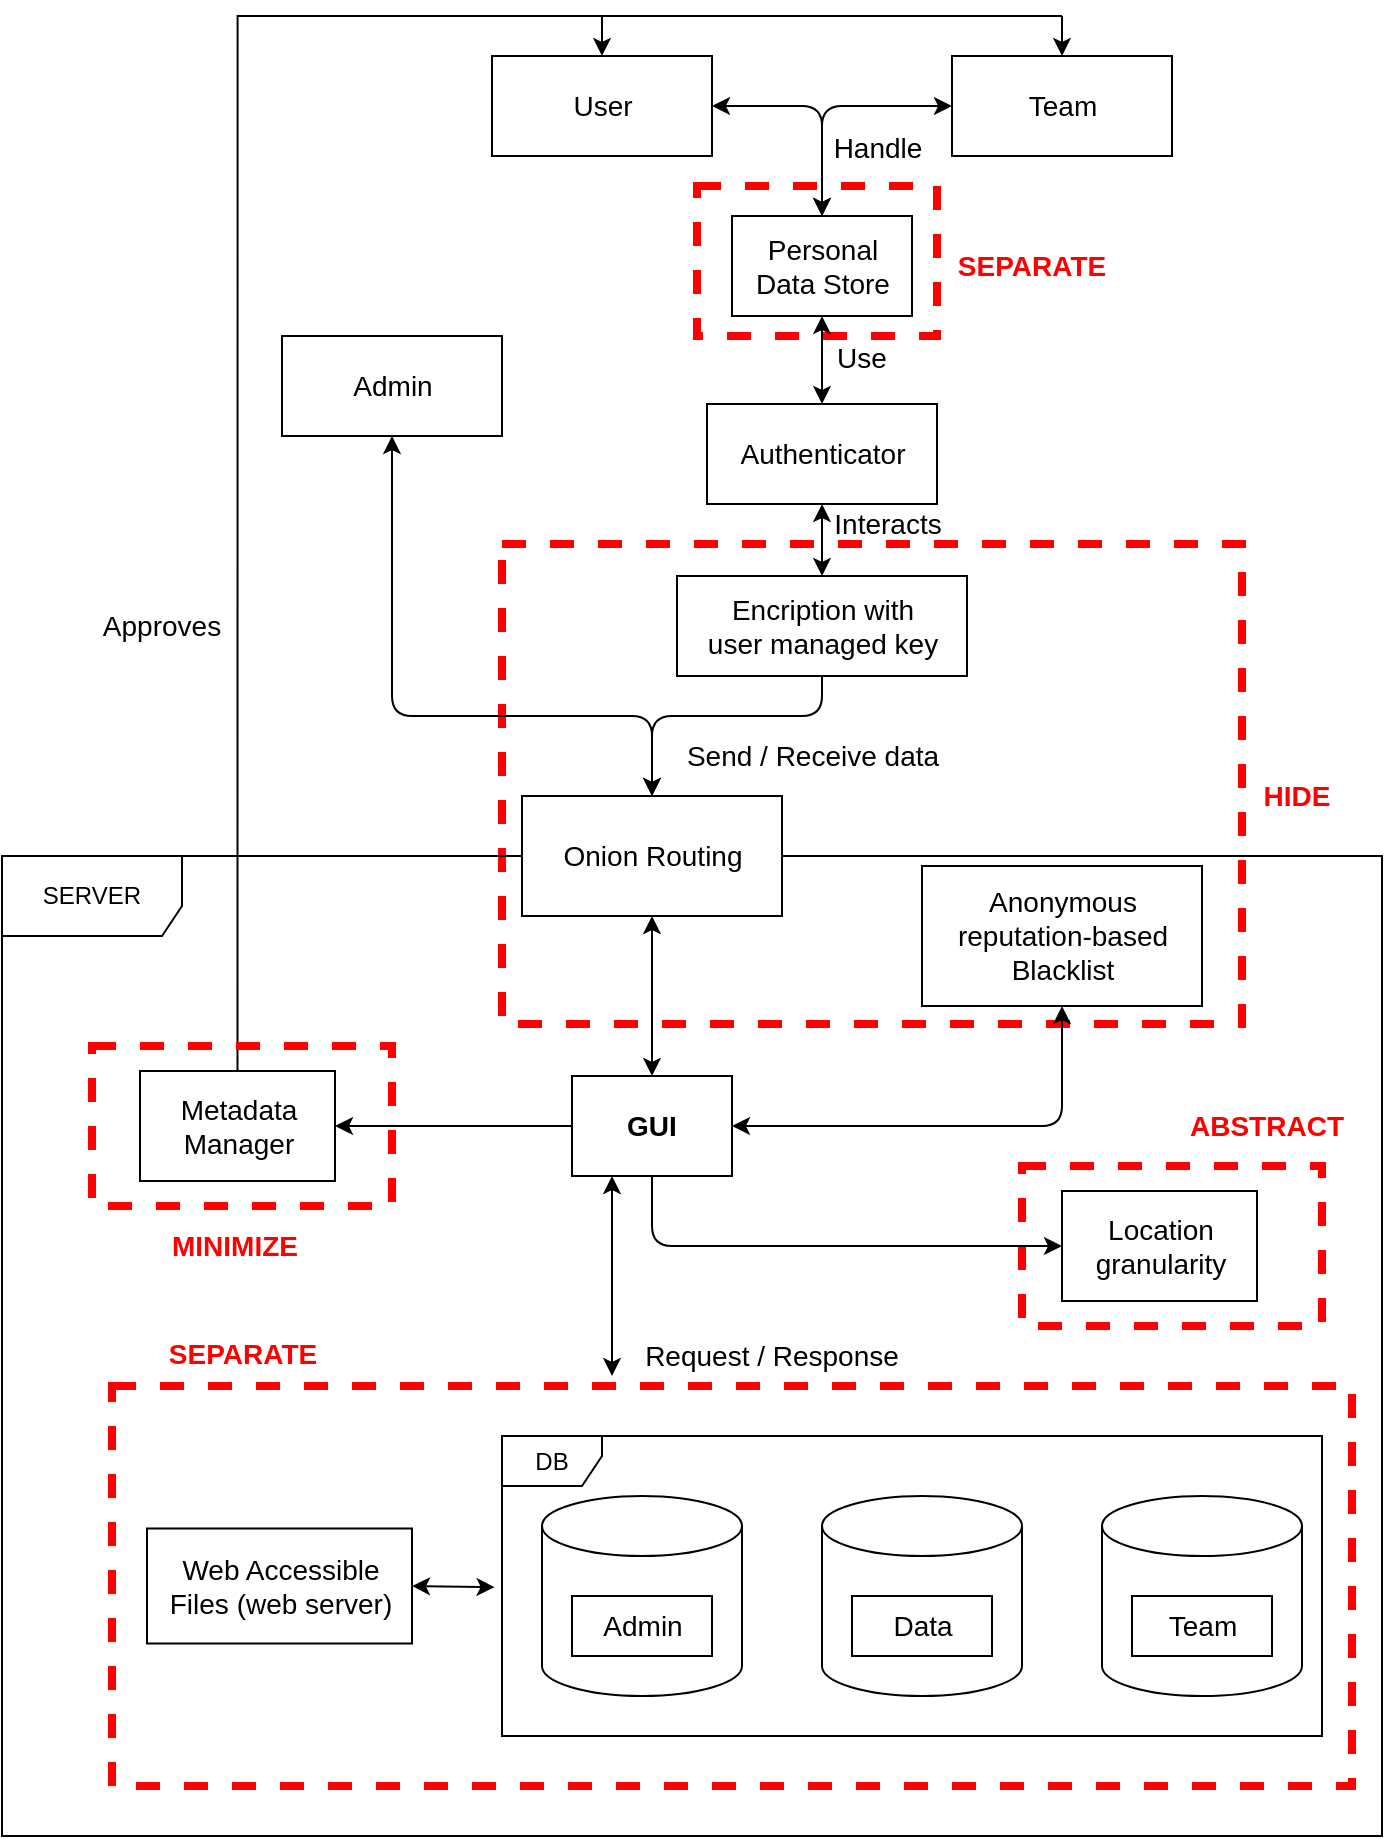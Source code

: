 <mxfile version="14.8.6" type="github" pages="2">
  <diagram id="YS19dX1pj8gQ7npMbOew" name="Page-1">
    <mxGraphModel dx="652" dy="423" grid="1" gridSize="10" guides="1" tooltips="1" connect="1" arrows="1" fold="1" page="1" pageScale="1" pageWidth="850" pageHeight="1100" math="0" shadow="0">
      <root>
        <mxCell id="0" />
        <mxCell id="1" parent="0" />
        <mxCell id="_d9M04DH2eVFDw5MNcZJ-53" value="" style="outlineConnect=0;html=1;whiteSpace=wrap;fontSize=12;fontStyle=0;verticalAlign=top;align=center;dashed=1;spacingTop=3;strokeWidth=4;fillColor=none;strokeColor=#FF0000;" parent="1" vertex="1">
          <mxGeometry x="185" y="705" width="620" height="200" as="geometry" />
        </mxCell>
        <mxCell id="_d9M04DH2eVFDw5MNcZJ-22" value="" style="outlineConnect=0;html=1;whiteSpace=wrap;fontSize=12;fontStyle=0;verticalAlign=top;align=center;dashed=1;spacingTop=3;strokeWidth=4;fillColor=none;strokeColor=#FF0000;" parent="1" vertex="1">
          <mxGeometry x="380" y="284" width="370" height="240" as="geometry" />
        </mxCell>
        <mxCell id="_d9M04DH2eVFDw5MNcZJ-17" value="" style="outlineConnect=0;html=1;whiteSpace=wrap;fontSize=12;fontStyle=0;verticalAlign=top;align=center;dashed=1;spacingTop=3;strokeWidth=4;fillColor=none;strokeColor=#FF0000;" parent="1" vertex="1">
          <mxGeometry x="477.5" y="105" width="120" height="75" as="geometry" />
        </mxCell>
        <mxCell id="9x1H_0t3VZo4HXwmnzUf-2" value="SERVER" style="shape=umlFrame;whiteSpace=wrap;html=1;width=90;height=40;" parent="1" vertex="1">
          <mxGeometry x="130" y="440" width="690" height="490" as="geometry" />
        </mxCell>
        <mxCell id="9x1H_0t3VZo4HXwmnzUf-1" value="" style="shape=cylinder3;whiteSpace=wrap;html=1;boundedLbl=1;backgroundOutline=1;size=15;" parent="1" vertex="1">
          <mxGeometry x="400" y="760" width="100" height="100" as="geometry" />
        </mxCell>
        <mxCell id="9x1H_0t3VZo4HXwmnzUf-6" value="&lt;font style=&quot;font-size: 14px&quot;&gt;Team&lt;/font&gt;" style="html=1;" parent="1" vertex="1">
          <mxGeometry x="605" y="40" width="110" height="50" as="geometry" />
        </mxCell>
        <mxCell id="9x1H_0t3VZo4HXwmnzUf-7" value="&lt;font style=&quot;font-size: 14px&quot;&gt;Onion Routing&lt;/font&gt;" style="html=1;" parent="1" vertex="1">
          <mxGeometry x="390" y="410" width="130" height="60" as="geometry" />
        </mxCell>
        <mxCell id="9x1H_0t3VZo4HXwmnzUf-8" value="" style="shape=cylinder3;whiteSpace=wrap;html=1;boundedLbl=1;backgroundOutline=1;size=15;" parent="1" vertex="1">
          <mxGeometry x="680" y="760" width="100" height="100" as="geometry" />
        </mxCell>
        <mxCell id="9x1H_0t3VZo4HXwmnzUf-9" value="&lt;font style=&quot;font-size: 14px&quot;&gt;Admin&lt;/font&gt;" style="html=1;" parent="1" vertex="1">
          <mxGeometry x="415" y="810" width="70" height="30" as="geometry" />
        </mxCell>
        <mxCell id="9x1H_0t3VZo4HXwmnzUf-10" value="" style="shape=cylinder3;whiteSpace=wrap;html=1;boundedLbl=1;backgroundOutline=1;size=15;" parent="1" vertex="1">
          <mxGeometry x="540" y="760" width="100" height="100" as="geometry" />
        </mxCell>
        <mxCell id="9x1H_0t3VZo4HXwmnzUf-11" value="&lt;font style=&quot;font-size: 14px&quot;&gt;Data&lt;/font&gt;" style="html=1;" parent="1" vertex="1">
          <mxGeometry x="555" y="810" width="70" height="30" as="geometry" />
        </mxCell>
        <mxCell id="9x1H_0t3VZo4HXwmnzUf-12" value="&lt;font style=&quot;font-size: 14px&quot;&gt;Team&lt;/font&gt;" style="html=1;" parent="1" vertex="1">
          <mxGeometry x="695" y="810" width="70" height="30" as="geometry" />
        </mxCell>
        <mxCell id="9x1H_0t3VZo4HXwmnzUf-13" value="&lt;font style=&quot;font-size: 14px&quot;&gt;Personal&lt;br&gt;Data Store&lt;/font&gt;" style="html=1;" parent="1" vertex="1">
          <mxGeometry x="495" y="120" width="90" height="50" as="geometry" />
        </mxCell>
        <mxCell id="9x1H_0t3VZo4HXwmnzUf-15" value="&lt;font style=&quot;font-size: 14px&quot;&gt;Handle&lt;/font&gt;" style="text;html=1;strokeColor=none;fillColor=none;align=center;verticalAlign=middle;whiteSpace=wrap;rounded=0;" parent="1" vertex="1">
          <mxGeometry x="548" y="76" width="40" height="20" as="geometry" />
        </mxCell>
        <mxCell id="9x1H_0t3VZo4HXwmnzUf-17" value="&lt;font style=&quot;font-size: 14px&quot;&gt;Anonymous&lt;br&gt;reputation-based&lt;br&gt;Blacklist&lt;/font&gt;" style="html=1;" parent="1" vertex="1">
          <mxGeometry x="590" y="445" width="140" height="70" as="geometry" />
        </mxCell>
        <mxCell id="9x1H_0t3VZo4HXwmnzUf-20" value="&lt;font style=&quot;font-size: 14px&quot;&gt;User&lt;/font&gt;" style="html=1;" parent="1" vertex="1">
          <mxGeometry x="375" y="40" width="110" height="50" as="geometry" />
        </mxCell>
        <mxCell id="_d9M04DH2eVFDw5MNcZJ-36" style="edgeStyle=orthogonalEdgeStyle;rounded=0;orthogonalLoop=1;jettySize=auto;html=1;exitX=0;exitY=0.5;exitDx=0;exitDy=0;" parent="1" source="9x1H_0t3VZo4HXwmnzUf-21" target="_d9M04DH2eVFDw5MNcZJ-35" edge="1">
          <mxGeometry relative="1" as="geometry" />
        </mxCell>
        <mxCell id="9x1H_0t3VZo4HXwmnzUf-21" value="&lt;font style=&quot;font-size: 14px&quot;&gt;&lt;b&gt;GUI&lt;/b&gt;&lt;/font&gt;" style="rounded=0;whiteSpace=wrap;html=1;" parent="1" vertex="1">
          <mxGeometry x="415" y="550" width="80" height="50" as="geometry" />
        </mxCell>
        <mxCell id="9x1H_0t3VZo4HXwmnzUf-23" value="&lt;font style=&quot;font-size: 14px&quot;&gt;Use&lt;/font&gt;" style="text;html=1;strokeColor=none;fillColor=none;align=center;verticalAlign=middle;whiteSpace=wrap;rounded=0;" parent="1" vertex="1">
          <mxGeometry x="540" y="181" width="40" height="20" as="geometry" />
        </mxCell>
        <mxCell id="9x1H_0t3VZo4HXwmnzUf-24" value="&lt;font style=&quot;font-size: 14px&quot;&gt;Admin&lt;/font&gt;" style="html=1;" parent="1" vertex="1">
          <mxGeometry x="270" y="180" width="110" height="50" as="geometry" />
        </mxCell>
        <mxCell id="_d9M04DH2eVFDw5MNcZJ-2" value="&lt;span style=&quot;font-size: 14px&quot;&gt;Authenticator&lt;/span&gt;" style="html=1;" parent="1" vertex="1">
          <mxGeometry x="482.5" y="214" width="115" height="50" as="geometry" />
        </mxCell>
        <mxCell id="_d9M04DH2eVFDw5MNcZJ-6" value="&lt;font style=&quot;font-size: 14px&quot;&gt;Interacts&lt;/font&gt;" style="text;html=1;strokeColor=none;fillColor=none;align=center;verticalAlign=middle;whiteSpace=wrap;rounded=0;" parent="1" vertex="1">
          <mxGeometry x="532.5" y="264" width="80" height="20" as="geometry" />
        </mxCell>
        <mxCell id="_d9M04DH2eVFDw5MNcZJ-14" value="&lt;font color=&quot;#ff0000&quot; size=&quot;1&quot;&gt;&lt;b style=&quot;font-size: 14px&quot;&gt;HIDE&lt;/b&gt;&lt;/font&gt;" style="text;html=1;strokeColor=none;fillColor=none;align=center;verticalAlign=middle;whiteSpace=wrap;rounded=0;dashed=1;" parent="1" vertex="1">
          <mxGeometry x="750" y="400" width="55" height="20" as="geometry" />
        </mxCell>
        <mxCell id="_d9M04DH2eVFDw5MNcZJ-16" value="&lt;font color=&quot;#ff0000&quot; size=&quot;1&quot;&gt;&lt;b style=&quot;font-size: 14px&quot;&gt;ABSTRACT&lt;/b&gt;&lt;/font&gt;" style="text;html=1;strokeColor=none;fillColor=none;align=center;verticalAlign=middle;whiteSpace=wrap;rounded=0;dashed=1;" parent="1" vertex="1">
          <mxGeometry x="715" y="565" width="95" height="20" as="geometry" />
        </mxCell>
        <mxCell id="_d9M04DH2eVFDw5MNcZJ-18" value="&lt;font color=&quot;#ff0000&quot; size=&quot;1&quot;&gt;&lt;b style=&quot;font-size: 14px&quot;&gt;SEPARATE&lt;/b&gt;&lt;/font&gt;" style="text;html=1;strokeColor=none;fillColor=none;align=center;verticalAlign=middle;whiteSpace=wrap;rounded=0;dashed=1;" parent="1" vertex="1">
          <mxGeometry x="610" y="135" width="70" height="20" as="geometry" />
        </mxCell>
        <mxCell id="9x1H_0t3VZo4HXwmnzUf-3" value="&lt;font style=&quot;font-size: 14px&quot;&gt;Encription with&lt;br&gt;user managed key&lt;/font&gt;" style="html=1;" parent="1" vertex="1">
          <mxGeometry x="467.5" y="300" width="145" height="50" as="geometry" />
        </mxCell>
        <mxCell id="_d9M04DH2eVFDw5MNcZJ-15" value="" style="outlineConnect=0;html=1;whiteSpace=wrap;fontSize=12;fontStyle=0;verticalAlign=top;align=center;dashed=1;spacingTop=3;strokeWidth=4;fillColor=none;strokeColor=#FF0000;" parent="1" vertex="1">
          <mxGeometry x="640" y="595" width="150" height="80" as="geometry" />
        </mxCell>
        <mxCell id="_d9M04DH2eVFDw5MNcZJ-12" value="&lt;span style=&quot;font-size: 14px&quot;&gt;Location&lt;br&gt;granularity&lt;/span&gt;" style="html=1;" parent="1" vertex="1">
          <mxGeometry x="660" y="607.5" width="97.5" height="55" as="geometry" />
        </mxCell>
        <mxCell id="_d9M04DH2eVFDw5MNcZJ-32" value="" style="endArrow=classic;startArrow=classic;html=1;entryX=0.5;entryY=1;entryDx=0;entryDy=0;exitX=0.5;exitY=0;exitDx=0;exitDy=0;" parent="1" source="9x1H_0t3VZo4HXwmnzUf-21" target="9x1H_0t3VZo4HXwmnzUf-7" edge="1">
          <mxGeometry width="50" height="50" relative="1" as="geometry">
            <mxPoint x="500" y="510" as="sourcePoint" />
            <mxPoint x="500" y="500" as="targetPoint" />
          </mxGeometry>
        </mxCell>
        <mxCell id="_d9M04DH2eVFDw5MNcZJ-33" value="" style="endArrow=classic;startArrow=classic;html=1;entryX=0.5;entryY=1;entryDx=0;entryDy=0;exitX=1;exitY=0.5;exitDx=0;exitDy=0;" parent="1" source="9x1H_0t3VZo4HXwmnzUf-21" target="9x1H_0t3VZo4HXwmnzUf-17" edge="1">
          <mxGeometry width="50" height="50" relative="1" as="geometry">
            <mxPoint x="620" y="630" as="sourcePoint" />
            <mxPoint x="670" y="580" as="targetPoint" />
            <Array as="points">
              <mxPoint x="660" y="575" />
            </Array>
          </mxGeometry>
        </mxCell>
        <mxCell id="_d9M04DH2eVFDw5MNcZJ-39" style="edgeStyle=orthogonalEdgeStyle;rounded=0;orthogonalLoop=1;jettySize=auto;html=1;exitX=0.5;exitY=0;exitDx=0;exitDy=0;entryX=0.5;entryY=0;entryDx=0;entryDy=0;" parent="1" source="_d9M04DH2eVFDw5MNcZJ-35" target="9x1H_0t3VZo4HXwmnzUf-20" edge="1">
          <mxGeometry relative="1" as="geometry">
            <Array as="points">
              <mxPoint x="248" y="20" />
              <mxPoint x="430" y="20" />
            </Array>
          </mxGeometry>
        </mxCell>
        <mxCell id="_d9M04DH2eVFDw5MNcZJ-35" value="&lt;span style=&quot;font-size: 14px&quot;&gt;Metadata&lt;br&gt;Manager&lt;br&gt;&lt;/span&gt;" style="html=1;" parent="1" vertex="1">
          <mxGeometry x="199" y="547.5" width="97.5" height="55" as="geometry" />
        </mxCell>
        <mxCell id="_d9M04DH2eVFDw5MNcZJ-41" value="" style="endArrow=none;html=1;" parent="1" edge="1">
          <mxGeometry width="50" height="50" relative="1" as="geometry">
            <mxPoint x="660" y="20" as="sourcePoint" />
            <mxPoint x="430" y="20" as="targetPoint" />
          </mxGeometry>
        </mxCell>
        <mxCell id="_d9M04DH2eVFDw5MNcZJ-42" value="" style="endArrow=classic;html=1;entryX=0.5;entryY=0;entryDx=0;entryDy=0;" parent="1" target="9x1H_0t3VZo4HXwmnzUf-6" edge="1">
          <mxGeometry width="50" height="50" relative="1" as="geometry">
            <mxPoint x="660" y="20" as="sourcePoint" />
            <mxPoint x="550" y="120" as="targetPoint" />
          </mxGeometry>
        </mxCell>
        <mxCell id="_d9M04DH2eVFDw5MNcZJ-44" value="" style="outlineConnect=0;html=1;whiteSpace=wrap;fontSize=12;fontStyle=0;verticalAlign=top;align=center;dashed=1;spacingTop=3;strokeWidth=4;fillColor=none;strokeColor=#FF0000;" parent="1" vertex="1">
          <mxGeometry x="175" y="535" width="150" height="80" as="geometry" />
        </mxCell>
        <mxCell id="_d9M04DH2eVFDw5MNcZJ-45" value="&lt;font color=&quot;#ff0000&quot; size=&quot;1&quot;&gt;&lt;b style=&quot;font-size: 14px&quot;&gt;MINIMIZE&lt;/b&gt;&lt;/font&gt;" style="text;html=1;strokeColor=none;fillColor=none;align=center;verticalAlign=middle;whiteSpace=wrap;rounded=0;dashed=1;" parent="1" vertex="1">
          <mxGeometry x="199" y="625" width="95" height="20" as="geometry" />
        </mxCell>
        <mxCell id="_d9M04DH2eVFDw5MNcZJ-47" value="&lt;span style=&quot;font-size: 14px&quot;&gt;Web Accessible&lt;br&gt;Files (web server)&lt;br&gt;&lt;/span&gt;" style="html=1;" parent="1" vertex="1">
          <mxGeometry x="202.5" y="776.25" width="132.5" height="57.5" as="geometry" />
        </mxCell>
        <mxCell id="_d9M04DH2eVFDw5MNcZJ-52" value="" style="endArrow=classic;html=1;exitX=0.5;exitY=1;exitDx=0;exitDy=0;entryX=0;entryY=0.5;entryDx=0;entryDy=0;" parent="1" source="9x1H_0t3VZo4HXwmnzUf-21" target="_d9M04DH2eVFDw5MNcZJ-12" edge="1">
          <mxGeometry width="50" height="50" relative="1" as="geometry">
            <mxPoint x="530" y="610" as="sourcePoint" />
            <mxPoint x="580" y="560" as="targetPoint" />
            <Array as="points">
              <mxPoint x="455" y="635" />
            </Array>
          </mxGeometry>
        </mxCell>
        <mxCell id="_d9M04DH2eVFDw5MNcZJ-55" value="&lt;font color=&quot;#ff0000&quot; size=&quot;1&quot;&gt;&lt;b style=&quot;font-size: 14px&quot;&gt;SEPARATE&lt;/b&gt;&lt;/font&gt;" style="text;html=1;strokeColor=none;fillColor=none;align=center;verticalAlign=middle;whiteSpace=wrap;rounded=0;dashed=1;" parent="1" vertex="1">
          <mxGeometry x="202.5" y="679" width="95" height="20" as="geometry" />
        </mxCell>
        <mxCell id="_d9M04DH2eVFDw5MNcZJ-56" style="edgeStyle=orthogonalEdgeStyle;rounded=0;orthogonalLoop=1;jettySize=auto;html=1;exitX=0.5;exitY=1;exitDx=0;exitDy=0;" parent="1" source="9x1H_0t3VZo4HXwmnzUf-21" target="9x1H_0t3VZo4HXwmnzUf-21" edge="1">
          <mxGeometry relative="1" as="geometry" />
        </mxCell>
        <mxCell id="_d9M04DH2eVFDw5MNcZJ-59" value="&lt;span style=&quot;font-size: 14px&quot;&gt;Request / Response&lt;/span&gt;" style="text;html=1;strokeColor=none;fillColor=none;align=center;verticalAlign=middle;whiteSpace=wrap;rounded=0;" parent="1" vertex="1">
          <mxGeometry x="440" y="680" width="150" height="20" as="geometry" />
        </mxCell>
        <mxCell id="_d9M04DH2eVFDw5MNcZJ-61" value="&lt;font style=&quot;font-size: 14px&quot;&gt;Approves&lt;/font&gt;" style="text;html=1;strokeColor=none;fillColor=none;align=center;verticalAlign=middle;whiteSpace=wrap;rounded=0;" parent="1" vertex="1">
          <mxGeometry x="170" y="315" width="80" height="20" as="geometry" />
        </mxCell>
        <mxCell id="_d9M04DH2eVFDw5MNcZJ-63" value="" style="endArrow=classic;startArrow=classic;html=1;entryX=0.25;entryY=1;entryDx=0;entryDy=0;" parent="1" target="9x1H_0t3VZo4HXwmnzUf-21" edge="1">
          <mxGeometry width="50" height="50" relative="1" as="geometry">
            <mxPoint x="435" y="700" as="sourcePoint" />
            <mxPoint x="400" y="640" as="targetPoint" />
          </mxGeometry>
        </mxCell>
        <mxCell id="_d9M04DH2eVFDw5MNcZJ-66" value="DB" style="shape=umlFrame;whiteSpace=wrap;html=1;width=50;height=25;" parent="1" vertex="1">
          <mxGeometry x="380" y="730" width="410" height="150" as="geometry" />
        </mxCell>
        <mxCell id="_d9M04DH2eVFDw5MNcZJ-67" value="" style="endArrow=classic;startArrow=classic;html=1;entryX=1;entryY=0.5;entryDx=0;entryDy=0;exitX=-0.009;exitY=0.504;exitDx=0;exitDy=0;exitPerimeter=0;" parent="1" source="_d9M04DH2eVFDw5MNcZJ-66" target="_d9M04DH2eVFDw5MNcZJ-47" edge="1">
          <mxGeometry width="50" height="50" relative="1" as="geometry">
            <mxPoint x="530" y="710" as="sourcePoint" />
            <mxPoint x="580" y="660" as="targetPoint" />
          </mxGeometry>
        </mxCell>
        <mxCell id="Q0nxOfmYJq4fi4KcC9MJ-5" value="" style="endArrow=classic;startArrow=classic;html=1;entryX=0.5;entryY=1;entryDx=0;entryDy=0;exitX=0.5;exitY=0;exitDx=0;exitDy=0;" edge="1" parent="1" source="9x1H_0t3VZo4HXwmnzUf-7" target="9x1H_0t3VZo4HXwmnzUf-24">
          <mxGeometry width="50" height="50" relative="1" as="geometry">
            <mxPoint x="280" y="340" as="sourcePoint" />
            <mxPoint x="330" y="290" as="targetPoint" />
            <Array as="points">
              <mxPoint x="455" y="370" />
              <mxPoint x="325" y="370" />
            </Array>
          </mxGeometry>
        </mxCell>
        <mxCell id="Q0nxOfmYJq4fi4KcC9MJ-6" value="&lt;font style=&quot;font-size: 14px&quot;&gt;Send / Receive data&lt;/font&gt;" style="text;html=1;strokeColor=none;fillColor=none;align=center;verticalAlign=middle;whiteSpace=wrap;rounded=0;" vertex="1" parent="1">
          <mxGeometry x="457.5" y="380" width="155" height="20" as="geometry" />
        </mxCell>
        <mxCell id="Q0nxOfmYJq4fi4KcC9MJ-7" value="" style="endArrow=classic;html=1;exitX=0.5;exitY=1;exitDx=0;exitDy=0;" edge="1" parent="1" source="9x1H_0t3VZo4HXwmnzUf-3">
          <mxGeometry width="50" height="50" relative="1" as="geometry">
            <mxPoint x="450" y="260" as="sourcePoint" />
            <mxPoint x="455" y="410" as="targetPoint" />
            <Array as="points">
              <mxPoint x="540" y="370" />
              <mxPoint x="455" y="370" />
            </Array>
          </mxGeometry>
        </mxCell>
        <mxCell id="Q0nxOfmYJq4fi4KcC9MJ-10" value="" style="endArrow=classic;startArrow=classic;html=1;entryX=1;entryY=0.5;entryDx=0;entryDy=0;exitX=0.5;exitY=0;exitDx=0;exitDy=0;" edge="1" parent="1" source="9x1H_0t3VZo4HXwmnzUf-13" target="9x1H_0t3VZo4HXwmnzUf-20">
          <mxGeometry width="50" height="50" relative="1" as="geometry">
            <mxPoint x="400" y="180" as="sourcePoint" />
            <mxPoint x="450" y="130" as="targetPoint" />
            <Array as="points">
              <mxPoint x="540" y="65" />
            </Array>
          </mxGeometry>
        </mxCell>
        <mxCell id="Q0nxOfmYJq4fi4KcC9MJ-11" value="" style="endArrow=classic;startArrow=classic;html=1;exitX=0;exitY=0.5;exitDx=0;exitDy=0;" edge="1" parent="1" source="9x1H_0t3VZo4HXwmnzUf-6">
          <mxGeometry width="50" height="50" relative="1" as="geometry">
            <mxPoint x="495" y="75.0" as="sourcePoint" />
            <mxPoint x="540" y="120" as="targetPoint" />
            <Array as="points">
              <mxPoint x="540" y="65" />
            </Array>
          </mxGeometry>
        </mxCell>
        <mxCell id="Q0nxOfmYJq4fi4KcC9MJ-12" value="" style="endArrow=classic;startArrow=classic;html=1;entryX=0.5;entryY=1;entryDx=0;entryDy=0;exitX=0.5;exitY=0;exitDx=0;exitDy=0;" edge="1" parent="1" source="_d9M04DH2eVFDw5MNcZJ-2" target="9x1H_0t3VZo4HXwmnzUf-13">
          <mxGeometry width="50" height="50" relative="1" as="geometry">
            <mxPoint x="410" y="230" as="sourcePoint" />
            <mxPoint x="460" y="180" as="targetPoint" />
          </mxGeometry>
        </mxCell>
        <mxCell id="Q0nxOfmYJq4fi4KcC9MJ-13" value="" style="endArrow=classic;startArrow=classic;html=1;entryX=0.5;entryY=1;entryDx=0;entryDy=0;exitX=0.5;exitY=0;exitDx=0;exitDy=0;" edge="1" parent="1" source="9x1H_0t3VZo4HXwmnzUf-3" target="_d9M04DH2eVFDw5MNcZJ-2">
          <mxGeometry width="50" height="50" relative="1" as="geometry">
            <mxPoint x="390" y="180" as="sourcePoint" />
            <mxPoint x="440" y="130" as="targetPoint" />
          </mxGeometry>
        </mxCell>
      </root>
    </mxGraphModel>
  </diagram>
  <diagram id="NkYS_Z1H_qbWjJAhmAsN" name="Page-2">
    <mxGraphModel dx="920" dy="596" grid="1" gridSize="10" guides="1" tooltips="1" connect="1" arrows="1" fold="1" page="1" pageScale="1" pageWidth="850" pageHeight="1100" math="0" shadow="0">
      <root>
        <mxCell id="6tT8eFnmWyRCT3pd-sS8-0" />
        <mxCell id="6tT8eFnmWyRCT3pd-sS8-1" parent="6tT8eFnmWyRCT3pd-sS8-0" />
        <mxCell id="6tT8eFnmWyRCT3pd-sS8-2" value="" style="outlineConnect=0;html=1;whiteSpace=wrap;fontSize=12;fontStyle=0;verticalAlign=top;align=center;dashed=1;spacingTop=3;strokeWidth=4;fillColor=none;strokeColor=#FF0000;" parent="6tT8eFnmWyRCT3pd-sS8-1" vertex="1">
          <mxGeometry x="185" y="705" width="620" height="200" as="geometry" />
        </mxCell>
        <mxCell id="6tT8eFnmWyRCT3pd-sS8-4" value="" style="outlineConnect=0;html=1;whiteSpace=wrap;fontSize=12;fontStyle=0;verticalAlign=top;align=center;dashed=1;spacingTop=3;strokeWidth=4;fillColor=none;strokeColor=#FF0000;" parent="6tT8eFnmWyRCT3pd-sS8-1" vertex="1">
          <mxGeometry x="450" y="105" width="180" height="165" as="geometry" />
        </mxCell>
        <mxCell id="6tT8eFnmWyRCT3pd-sS8-5" value="SERVER" style="shape=umlFrame;whiteSpace=wrap;html=1;width=90;height=40;" parent="6tT8eFnmWyRCT3pd-sS8-1" vertex="1">
          <mxGeometry x="130" y="440" width="690" height="490" as="geometry" />
        </mxCell>
        <mxCell id="6tT8eFnmWyRCT3pd-sS8-6" value="" style="shape=cylinder3;whiteSpace=wrap;html=1;boundedLbl=1;backgroundOutline=1;size=15;" parent="6tT8eFnmWyRCT3pd-sS8-1" vertex="1">
          <mxGeometry x="400" y="760" width="100" height="100" as="geometry" />
        </mxCell>
        <mxCell id="6tT8eFnmWyRCT3pd-sS8-9" value="&lt;font style=&quot;font-size: 14px&quot;&gt;Team&lt;/font&gt;" style="html=1;" parent="6tT8eFnmWyRCT3pd-sS8-1" vertex="1">
          <mxGeometry x="605" y="40" width="110" height="50" as="geometry" />
        </mxCell>
        <mxCell id="6tT8eFnmWyRCT3pd-sS8-11" value="" style="shape=cylinder3;whiteSpace=wrap;html=1;boundedLbl=1;backgroundOutline=1;size=15;" parent="6tT8eFnmWyRCT3pd-sS8-1" vertex="1">
          <mxGeometry x="680" y="760" width="100" height="100" as="geometry" />
        </mxCell>
        <mxCell id="6tT8eFnmWyRCT3pd-sS8-12" value="&lt;font style=&quot;font-size: 14px&quot;&gt;Admin&lt;/font&gt;" style="html=1;" parent="6tT8eFnmWyRCT3pd-sS8-1" vertex="1">
          <mxGeometry x="415" y="810" width="70" height="30" as="geometry" />
        </mxCell>
        <mxCell id="6tT8eFnmWyRCT3pd-sS8-13" value="" style="shape=cylinder3;whiteSpace=wrap;html=1;boundedLbl=1;backgroundOutline=1;size=15;" parent="6tT8eFnmWyRCT3pd-sS8-1" vertex="1">
          <mxGeometry x="540" y="760" width="100" height="100" as="geometry" />
        </mxCell>
        <mxCell id="6tT8eFnmWyRCT3pd-sS8-14" value="&lt;font style=&quot;font-size: 14px&quot;&gt;Data&lt;/font&gt;" style="html=1;" parent="6tT8eFnmWyRCT3pd-sS8-1" vertex="1">
          <mxGeometry x="555" y="810" width="70" height="30" as="geometry" />
        </mxCell>
        <mxCell id="6tT8eFnmWyRCT3pd-sS8-15" value="&lt;font style=&quot;font-size: 14px&quot;&gt;Team&lt;/font&gt;" style="html=1;" parent="6tT8eFnmWyRCT3pd-sS8-1" vertex="1">
          <mxGeometry x="695" y="810" width="70" height="30" as="geometry" />
        </mxCell>
        <mxCell id="6tT8eFnmWyRCT3pd-sS8-17" value="&lt;font style=&quot;font-size: 14px&quot;&gt;Personal&lt;br&gt;Data Store&lt;/font&gt;" style="html=1;" parent="6tT8eFnmWyRCT3pd-sS8-1" vertex="1">
          <mxGeometry x="495" y="120" width="90" height="50" as="geometry" />
        </mxCell>
        <mxCell id="6tT8eFnmWyRCT3pd-sS8-18" value="&lt;font style=&quot;font-size: 14px&quot;&gt;Handle&lt;/font&gt;" style="text;html=1;strokeColor=none;fillColor=none;align=center;verticalAlign=middle;whiteSpace=wrap;rounded=0;" parent="6tT8eFnmWyRCT3pd-sS8-1" vertex="1">
          <mxGeometry x="548" y="76" width="40" height="20" as="geometry" />
        </mxCell>
        <mxCell id="6tT8eFnmWyRCT3pd-sS8-19" value="&lt;font style=&quot;font-size: 14px&quot;&gt;Send / Receive data&lt;/font&gt;" style="text;html=1;strokeColor=none;fillColor=none;align=center;verticalAlign=middle;whiteSpace=wrap;rounded=0;" parent="6tT8eFnmWyRCT3pd-sS8-1" vertex="1">
          <mxGeometry x="452.5" y="400" width="160" height="20" as="geometry" />
        </mxCell>
        <mxCell id="6tT8eFnmWyRCT3pd-sS8-20" value="&lt;span style=&quot;font-size: 14px&quot;&gt;Unusual Activities&lt;/span&gt;" style="html=1;" parent="6tT8eFnmWyRCT3pd-sS8-1" vertex="1">
          <mxGeometry x="597.5" y="460" width="130" height="55" as="geometry" />
        </mxCell>
        <mxCell id="6tT8eFnmWyRCT3pd-sS8-22" value="&lt;font style=&quot;font-size: 14px&quot;&gt;User&lt;/font&gt;" style="html=1;" parent="6tT8eFnmWyRCT3pd-sS8-1" vertex="1">
          <mxGeometry x="375" y="40" width="110" height="50" as="geometry" />
        </mxCell>
        <mxCell id="6tT8eFnmWyRCT3pd-sS8-23" style="edgeStyle=orthogonalEdgeStyle;rounded=0;orthogonalLoop=1;jettySize=auto;html=1;exitX=0;exitY=0.5;exitDx=0;exitDy=0;" parent="6tT8eFnmWyRCT3pd-sS8-1" source="6tT8eFnmWyRCT3pd-sS8-24" target="6tT8eFnmWyRCT3pd-sS8-42" edge="1">
          <mxGeometry relative="1" as="geometry" />
        </mxCell>
        <mxCell id="6tT8eFnmWyRCT3pd-sS8-24" value="&lt;font style=&quot;font-size: 14px&quot;&gt;&lt;b&gt;GUI&lt;/b&gt;&lt;/font&gt;" style="rounded=0;whiteSpace=wrap;html=1;" parent="6tT8eFnmWyRCT3pd-sS8-1" vertex="1">
          <mxGeometry x="415" y="550" width="80" height="50" as="geometry" />
        </mxCell>
        <mxCell id="6tT8eFnmWyRCT3pd-sS8-25" value="&lt;font style=&quot;font-size: 14px&quot;&gt;Use&lt;/font&gt;" style="text;html=1;strokeColor=none;fillColor=none;align=center;verticalAlign=middle;whiteSpace=wrap;rounded=0;" parent="6tT8eFnmWyRCT3pd-sS8-1" vertex="1">
          <mxGeometry x="540" y="181" width="40" height="20" as="geometry" />
        </mxCell>
        <mxCell id="6tT8eFnmWyRCT3pd-sS8-27" value="&lt;font style=&quot;font-size: 14px&quot;&gt;Admin&lt;/font&gt;" style="html=1;" parent="6tT8eFnmWyRCT3pd-sS8-1" vertex="1">
          <mxGeometry x="270" y="180" width="110" height="50" as="geometry" />
        </mxCell>
        <mxCell id="6tT8eFnmWyRCT3pd-sS8-31" value="&lt;span style=&quot;font-size: 14px&quot;&gt;Authenticator&lt;/span&gt;" style="html=1;" parent="6tT8eFnmWyRCT3pd-sS8-1" vertex="1">
          <mxGeometry x="482.5" y="297" width="115" height="50" as="geometry" />
        </mxCell>
        <mxCell id="6tT8eFnmWyRCT3pd-sS8-33" value="&lt;font color=&quot;#ff0000&quot; size=&quot;1&quot;&gt;&lt;b style=&quot;font-size: 14px&quot;&gt;INFORM&lt;/b&gt;&lt;/font&gt;" style="text;html=1;strokeColor=none;fillColor=none;align=center;verticalAlign=middle;whiteSpace=wrap;rounded=0;dashed=1;" parent="6tT8eFnmWyRCT3pd-sS8-1" vertex="1">
          <mxGeometry x="750" y="477.5" width="55" height="20" as="geometry" />
        </mxCell>
        <mxCell id="6tT8eFnmWyRCT3pd-sS8-34" value="&lt;font color=&quot;#ff0000&quot; size=&quot;1&quot;&gt;&lt;b style=&quot;font-size: 14px&quot;&gt;ABSTRACT&lt;/b&gt;&lt;/font&gt;" style="text;html=1;strokeColor=none;fillColor=none;align=center;verticalAlign=middle;whiteSpace=wrap;rounded=0;dashed=1;" parent="6tT8eFnmWyRCT3pd-sS8-1" vertex="1">
          <mxGeometry x="715" y="565" width="95" height="20" as="geometry" />
        </mxCell>
        <mxCell id="6tT8eFnmWyRCT3pd-sS8-35" value="&lt;font color=&quot;#ff0000&quot; size=&quot;1&quot;&gt;&lt;b style=&quot;font-size: 14px&quot;&gt;CONTROL&lt;/b&gt;&lt;/font&gt;" style="text;html=1;strokeColor=none;fillColor=none;align=center;verticalAlign=middle;whiteSpace=wrap;rounded=0;dashed=1;" parent="6tT8eFnmWyRCT3pd-sS8-1" vertex="1">
          <mxGeometry x="640" y="195" width="70" height="20" as="geometry" />
        </mxCell>
        <mxCell id="6tT8eFnmWyRCT3pd-sS8-36" value="&lt;font style=&quot;font-size: 14px&quot;&gt;Encription with&lt;br&gt;user managed key&lt;/font&gt;" style="html=1;" parent="6tT8eFnmWyRCT3pd-sS8-1" vertex="1">
          <mxGeometry x="467.5" y="210" width="145" height="50" as="geometry" />
        </mxCell>
        <mxCell id="6tT8eFnmWyRCT3pd-sS8-37" value="" style="outlineConnect=0;html=1;whiteSpace=wrap;fontSize=12;fontStyle=0;verticalAlign=top;align=center;dashed=1;spacingTop=3;strokeWidth=4;fillColor=none;strokeColor=#FF0000;" parent="6tT8eFnmWyRCT3pd-sS8-1" vertex="1">
          <mxGeometry x="640" y="595" width="150" height="80" as="geometry" />
        </mxCell>
        <mxCell id="6tT8eFnmWyRCT3pd-sS8-38" value="&lt;span style=&quot;font-size: 14px&quot;&gt;Location&lt;br&gt;granularity&lt;/span&gt;" style="html=1;" parent="6tT8eFnmWyRCT3pd-sS8-1" vertex="1">
          <mxGeometry x="660" y="607.5" width="97.5" height="55" as="geometry" />
        </mxCell>
        <mxCell id="6tT8eFnmWyRCT3pd-sS8-40" value="" style="endArrow=classic;startArrow=classic;html=1;entryX=0.5;entryY=1;entryDx=0;entryDy=0;exitX=1;exitY=0.5;exitDx=0;exitDy=0;" parent="6tT8eFnmWyRCT3pd-sS8-1" source="6tT8eFnmWyRCT3pd-sS8-24" target="6tT8eFnmWyRCT3pd-sS8-20" edge="1">
          <mxGeometry width="50" height="50" relative="1" as="geometry">
            <mxPoint x="620" y="630" as="sourcePoint" />
            <mxPoint x="670" y="580" as="targetPoint" />
            <Array as="points">
              <mxPoint x="660" y="575" />
            </Array>
          </mxGeometry>
        </mxCell>
        <mxCell id="6tT8eFnmWyRCT3pd-sS8-41" style="edgeStyle=orthogonalEdgeStyle;rounded=0;orthogonalLoop=1;jettySize=auto;html=1;exitX=0.5;exitY=0;exitDx=0;exitDy=0;entryX=0.5;entryY=0;entryDx=0;entryDy=0;" parent="6tT8eFnmWyRCT3pd-sS8-1" source="6tT8eFnmWyRCT3pd-sS8-42" target="6tT8eFnmWyRCT3pd-sS8-22" edge="1">
          <mxGeometry relative="1" as="geometry">
            <Array as="points">
              <mxPoint x="248" y="20" />
              <mxPoint x="430" y="20" />
            </Array>
          </mxGeometry>
        </mxCell>
        <mxCell id="6tT8eFnmWyRCT3pd-sS8-42" value="&lt;span style=&quot;font-size: 14px&quot;&gt;Metadata&lt;br&gt;Manager&lt;br&gt;&lt;/span&gt;" style="html=1;" parent="6tT8eFnmWyRCT3pd-sS8-1" vertex="1">
          <mxGeometry x="199" y="547.5" width="97.5" height="55" as="geometry" />
        </mxCell>
        <mxCell id="6tT8eFnmWyRCT3pd-sS8-43" value="" style="endArrow=none;html=1;" parent="6tT8eFnmWyRCT3pd-sS8-1" edge="1">
          <mxGeometry width="50" height="50" relative="1" as="geometry">
            <mxPoint x="660" y="20" as="sourcePoint" />
            <mxPoint x="430" y="20" as="targetPoint" />
          </mxGeometry>
        </mxCell>
        <mxCell id="6tT8eFnmWyRCT3pd-sS8-44" value="" style="endArrow=classic;html=1;entryX=0.5;entryY=0;entryDx=0;entryDy=0;" parent="6tT8eFnmWyRCT3pd-sS8-1" target="6tT8eFnmWyRCT3pd-sS8-9" edge="1">
          <mxGeometry width="50" height="50" relative="1" as="geometry">
            <mxPoint x="660" y="20" as="sourcePoint" />
            <mxPoint x="550" y="120" as="targetPoint" />
          </mxGeometry>
        </mxCell>
        <mxCell id="6tT8eFnmWyRCT3pd-sS8-45" value="" style="outlineConnect=0;html=1;whiteSpace=wrap;fontSize=12;fontStyle=0;verticalAlign=top;align=center;dashed=1;spacingTop=3;strokeWidth=4;fillColor=none;strokeColor=#FF0000;" parent="6tT8eFnmWyRCT3pd-sS8-1" vertex="1">
          <mxGeometry x="175" y="535" width="135" height="75" as="geometry" />
        </mxCell>
        <mxCell id="6tT8eFnmWyRCT3pd-sS8-46" value="&lt;font color=&quot;#ff0000&quot; size=&quot;1&quot;&gt;&lt;b style=&quot;font-size: 14px&quot;&gt;MINIMIZE&lt;/b&gt;&lt;/font&gt;" style="text;html=1;strokeColor=none;fillColor=none;align=center;verticalAlign=middle;whiteSpace=wrap;rounded=0;dashed=1;" parent="6tT8eFnmWyRCT3pd-sS8-1" vertex="1">
          <mxGeometry x="199" y="625" width="95" height="20" as="geometry" />
        </mxCell>
        <mxCell id="6tT8eFnmWyRCT3pd-sS8-47" value="&lt;span style=&quot;font-size: 14px&quot;&gt;Web Accessible&lt;br&gt;Files (web servver)&lt;br&gt;&lt;/span&gt;" style="html=1;" parent="6tT8eFnmWyRCT3pd-sS8-1" vertex="1">
          <mxGeometry x="202.5" y="776.25" width="132.5" height="57.5" as="geometry" />
        </mxCell>
        <mxCell id="6tT8eFnmWyRCT3pd-sS8-48" value="" style="endArrow=classic;html=1;exitX=0.5;exitY=1;exitDx=0;exitDy=0;entryX=0;entryY=0.5;entryDx=0;entryDy=0;" parent="6tT8eFnmWyRCT3pd-sS8-1" source="6tT8eFnmWyRCT3pd-sS8-24" target="6tT8eFnmWyRCT3pd-sS8-38" edge="1">
          <mxGeometry width="50" height="50" relative="1" as="geometry">
            <mxPoint x="530" y="610" as="sourcePoint" />
            <mxPoint x="580" y="560" as="targetPoint" />
            <Array as="points">
              <mxPoint x="455" y="635" />
            </Array>
          </mxGeometry>
        </mxCell>
        <mxCell id="6tT8eFnmWyRCT3pd-sS8-49" value="&lt;font color=&quot;#ff0000&quot; size=&quot;1&quot;&gt;&lt;b style=&quot;font-size: 14px&quot;&gt;SEPARATE&lt;/b&gt;&lt;/font&gt;" style="text;html=1;strokeColor=none;fillColor=none;align=center;verticalAlign=middle;whiteSpace=wrap;rounded=0;dashed=1;" parent="6tT8eFnmWyRCT3pd-sS8-1" vertex="1">
          <mxGeometry x="202.5" y="679" width="95" height="20" as="geometry" />
        </mxCell>
        <mxCell id="6tT8eFnmWyRCT3pd-sS8-50" style="edgeStyle=orthogonalEdgeStyle;rounded=0;orthogonalLoop=1;jettySize=auto;html=1;exitX=0.5;exitY=1;exitDx=0;exitDy=0;" parent="6tT8eFnmWyRCT3pd-sS8-1" source="6tT8eFnmWyRCT3pd-sS8-24" target="6tT8eFnmWyRCT3pd-sS8-24" edge="1">
          <mxGeometry relative="1" as="geometry" />
        </mxCell>
        <mxCell id="6tT8eFnmWyRCT3pd-sS8-51" value="&lt;span style=&quot;font-size: 14px&quot;&gt;Request / Response&lt;/span&gt;" style="text;html=1;strokeColor=none;fillColor=none;align=center;verticalAlign=middle;whiteSpace=wrap;rounded=0;" parent="6tT8eFnmWyRCT3pd-sS8-1" vertex="1">
          <mxGeometry x="440" y="680" width="150" height="20" as="geometry" />
        </mxCell>
        <mxCell id="6tT8eFnmWyRCT3pd-sS8-52" value="&lt;font style=&quot;font-size: 14px&quot;&gt;Approves&lt;/font&gt;" style="text;html=1;strokeColor=none;fillColor=none;align=center;verticalAlign=middle;whiteSpace=wrap;rounded=0;" parent="6tT8eFnmWyRCT3pd-sS8-1" vertex="1">
          <mxGeometry x="170" y="315" width="80" height="20" as="geometry" />
        </mxCell>
        <mxCell id="6tT8eFnmWyRCT3pd-sS8-53" value="" style="endArrow=classic;startArrow=classic;html=1;entryX=0.25;entryY=1;entryDx=0;entryDy=0;" parent="6tT8eFnmWyRCT3pd-sS8-1" target="6tT8eFnmWyRCT3pd-sS8-24" edge="1">
          <mxGeometry width="50" height="50" relative="1" as="geometry">
            <mxPoint x="435" y="700" as="sourcePoint" />
            <mxPoint x="400" y="640" as="targetPoint" />
          </mxGeometry>
        </mxCell>
        <mxCell id="6tT8eFnmWyRCT3pd-sS8-54" value="DB" style="shape=umlFrame;whiteSpace=wrap;html=1;width=50;height=25;" parent="6tT8eFnmWyRCT3pd-sS8-1" vertex="1">
          <mxGeometry x="380" y="730" width="410" height="150" as="geometry" />
        </mxCell>
        <mxCell id="6tT8eFnmWyRCT3pd-sS8-55" value="" style="endArrow=classic;startArrow=classic;html=1;entryX=1;entryY=0.5;entryDx=0;entryDy=0;exitX=-0.009;exitY=0.504;exitDx=0;exitDy=0;exitPerimeter=0;" parent="6tT8eFnmWyRCT3pd-sS8-1" source="6tT8eFnmWyRCT3pd-sS8-54" target="6tT8eFnmWyRCT3pd-sS8-47" edge="1">
          <mxGeometry width="50" height="50" relative="1" as="geometry">
            <mxPoint x="530" y="710" as="sourcePoint" />
            <mxPoint x="580" y="660" as="targetPoint" />
          </mxGeometry>
        </mxCell>
        <mxCell id="WOFoK-ftA_ZLG-GcIct8-0" value="" style="outlineConnect=0;html=1;whiteSpace=wrap;fontSize=12;fontStyle=0;verticalAlign=top;align=center;dashed=1;spacingTop=3;strokeWidth=4;fillColor=none;strokeColor=#FF0000;" vertex="1" parent="6tT8eFnmWyRCT3pd-sS8-1">
          <mxGeometry x="588" y="450" width="152" height="75" as="geometry" />
        </mxCell>
        <mxCell id="dz_WdfJutNz-XzpTxMAA-0" value="" style="endArrow=classic;startArrow=classic;html=1;entryX=1;entryY=0.5;entryDx=0;entryDy=0;exitX=0.5;exitY=0;exitDx=0;exitDy=0;" edge="1" parent="6tT8eFnmWyRCT3pd-sS8-1">
          <mxGeometry width="50" height="50" relative="1" as="geometry">
            <mxPoint x="540" y="120" as="sourcePoint" />
            <mxPoint x="485" y="65" as="targetPoint" />
            <Array as="points">
              <mxPoint x="540" y="65" />
            </Array>
          </mxGeometry>
        </mxCell>
        <mxCell id="dz_WdfJutNz-XzpTxMAA-1" value="" style="endArrow=classic;startArrow=classic;html=1;exitX=0;exitY=0.5;exitDx=0;exitDy=0;" edge="1" parent="6tT8eFnmWyRCT3pd-sS8-1">
          <mxGeometry width="50" height="50" relative="1" as="geometry">
            <mxPoint x="605" y="65" as="sourcePoint" />
            <mxPoint x="540" y="120" as="targetPoint" />
            <Array as="points">
              <mxPoint x="540" y="65" />
            </Array>
          </mxGeometry>
        </mxCell>
        <mxCell id="Cqxnjb2PgqFq5cYIddy2-0" value="" style="endArrow=classic;startArrow=classic;html=1;entryX=0.5;entryY=1;entryDx=0;entryDy=0;" edge="1" parent="6tT8eFnmWyRCT3pd-sS8-1">
          <mxGeometry width="50" height="50" relative="1" as="geometry">
            <mxPoint x="540" y="210" as="sourcePoint" />
            <mxPoint x="540" y="170" as="targetPoint" />
          </mxGeometry>
        </mxCell>
        <mxCell id="rvrhG1GusOTrhJGUquV8-0" value="" style="endArrow=classic;startArrow=classic;html=1;entryX=0.5;entryY=1;entryDx=0;entryDy=0;exitX=0.5;exitY=0;exitDx=0;exitDy=0;" edge="1" parent="6tT8eFnmWyRCT3pd-sS8-1" source="6tT8eFnmWyRCT3pd-sS8-31" target="6tT8eFnmWyRCT3pd-sS8-36">
          <mxGeometry width="50" height="50" relative="1" as="geometry">
            <mxPoint x="550" y="252" as="sourcePoint" />
            <mxPoint x="550" y="208" as="targetPoint" />
          </mxGeometry>
        </mxCell>
        <mxCell id="rvrhG1GusOTrhJGUquV8-1" value="" style="endArrow=classic;startArrow=classic;html=1;exitX=0.5;exitY=0;exitDx=0;exitDy=0;entryX=0.5;entryY=1;entryDx=0;entryDy=0;" edge="1" parent="6tT8eFnmWyRCT3pd-sS8-1" source="6tT8eFnmWyRCT3pd-sS8-24" target="6tT8eFnmWyRCT3pd-sS8-27">
          <mxGeometry width="50" height="50" relative="1" as="geometry">
            <mxPoint x="410" y="520" as="sourcePoint" />
            <mxPoint x="460" y="470" as="targetPoint" />
            <Array as="points">
              <mxPoint x="455" y="380" />
              <mxPoint x="325" y="380" />
            </Array>
          </mxGeometry>
        </mxCell>
        <mxCell id="rvrhG1GusOTrhJGUquV8-2" value="" style="endArrow=classic;startArrow=classic;html=1;exitX=0.5;exitY=1;exitDx=0;exitDy=0;entryX=0.5;entryY=0;entryDx=0;entryDy=0;" edge="1" parent="6tT8eFnmWyRCT3pd-sS8-1" source="6tT8eFnmWyRCT3pd-sS8-31" target="6tT8eFnmWyRCT3pd-sS8-24">
          <mxGeometry width="50" height="50" relative="1" as="geometry">
            <mxPoint x="580" y="410" as="sourcePoint" />
            <mxPoint x="630" y="360" as="targetPoint" />
            <Array as="points">
              <mxPoint x="540" y="380" />
              <mxPoint x="455" y="380" />
            </Array>
          </mxGeometry>
        </mxCell>
      </root>
    </mxGraphModel>
  </diagram>
</mxfile>

